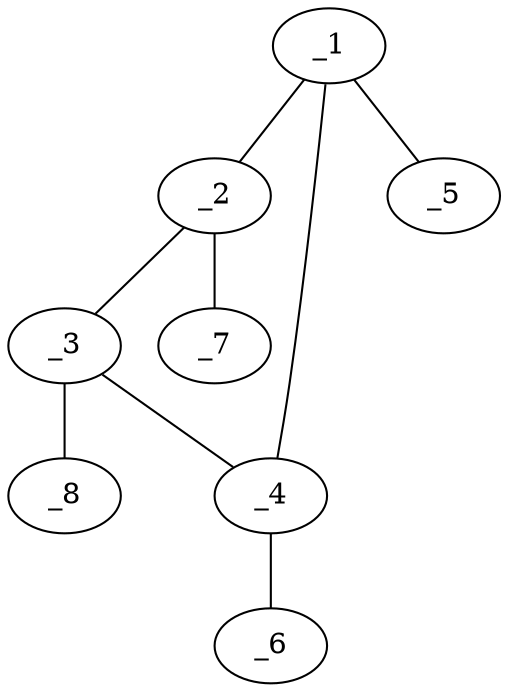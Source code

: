 graph molid624671 {
	_1	 [charge=0,
		chem=1,
		symbol="C  ",
		x="4.4142",
		y=0];
	_2	 [charge=0,
		chem=1,
		symbol="C  ",
		x="3.7071",
		y="-0.7071"];
	_1 -- _2	 [valence=2];
	_4	 [charge=0,
		chem=1,
		symbol="C  ",
		x="3.7071",
		y="0.7071"];
	_1 -- _4	 [valence=1];
	_5	 [charge=0,
		chem=2,
		symbol="O  ",
		x="5.4142",
		y=0];
	_1 -- _5	 [valence=1];
	_3	 [charge=0,
		chem=1,
		symbol="C  ",
		x=3,
		y=0];
	_2 -- _3	 [valence=1];
	_7	 [charge=0,
		chem=2,
		symbol="O  ",
		x="3.7071",
		y="-1.7071"];
	_2 -- _7	 [valence=1];
	_3 -- _4	 [valence=1];
	_8	 [charge=0,
		chem=2,
		symbol="O  ",
		x=2,
		y=0];
	_3 -- _8	 [valence=2];
	_6	 [charge=0,
		chem=2,
		symbol="O  ",
		x="3.7071",
		y="1.7071"];
	_4 -- _6	 [valence=2];
}
